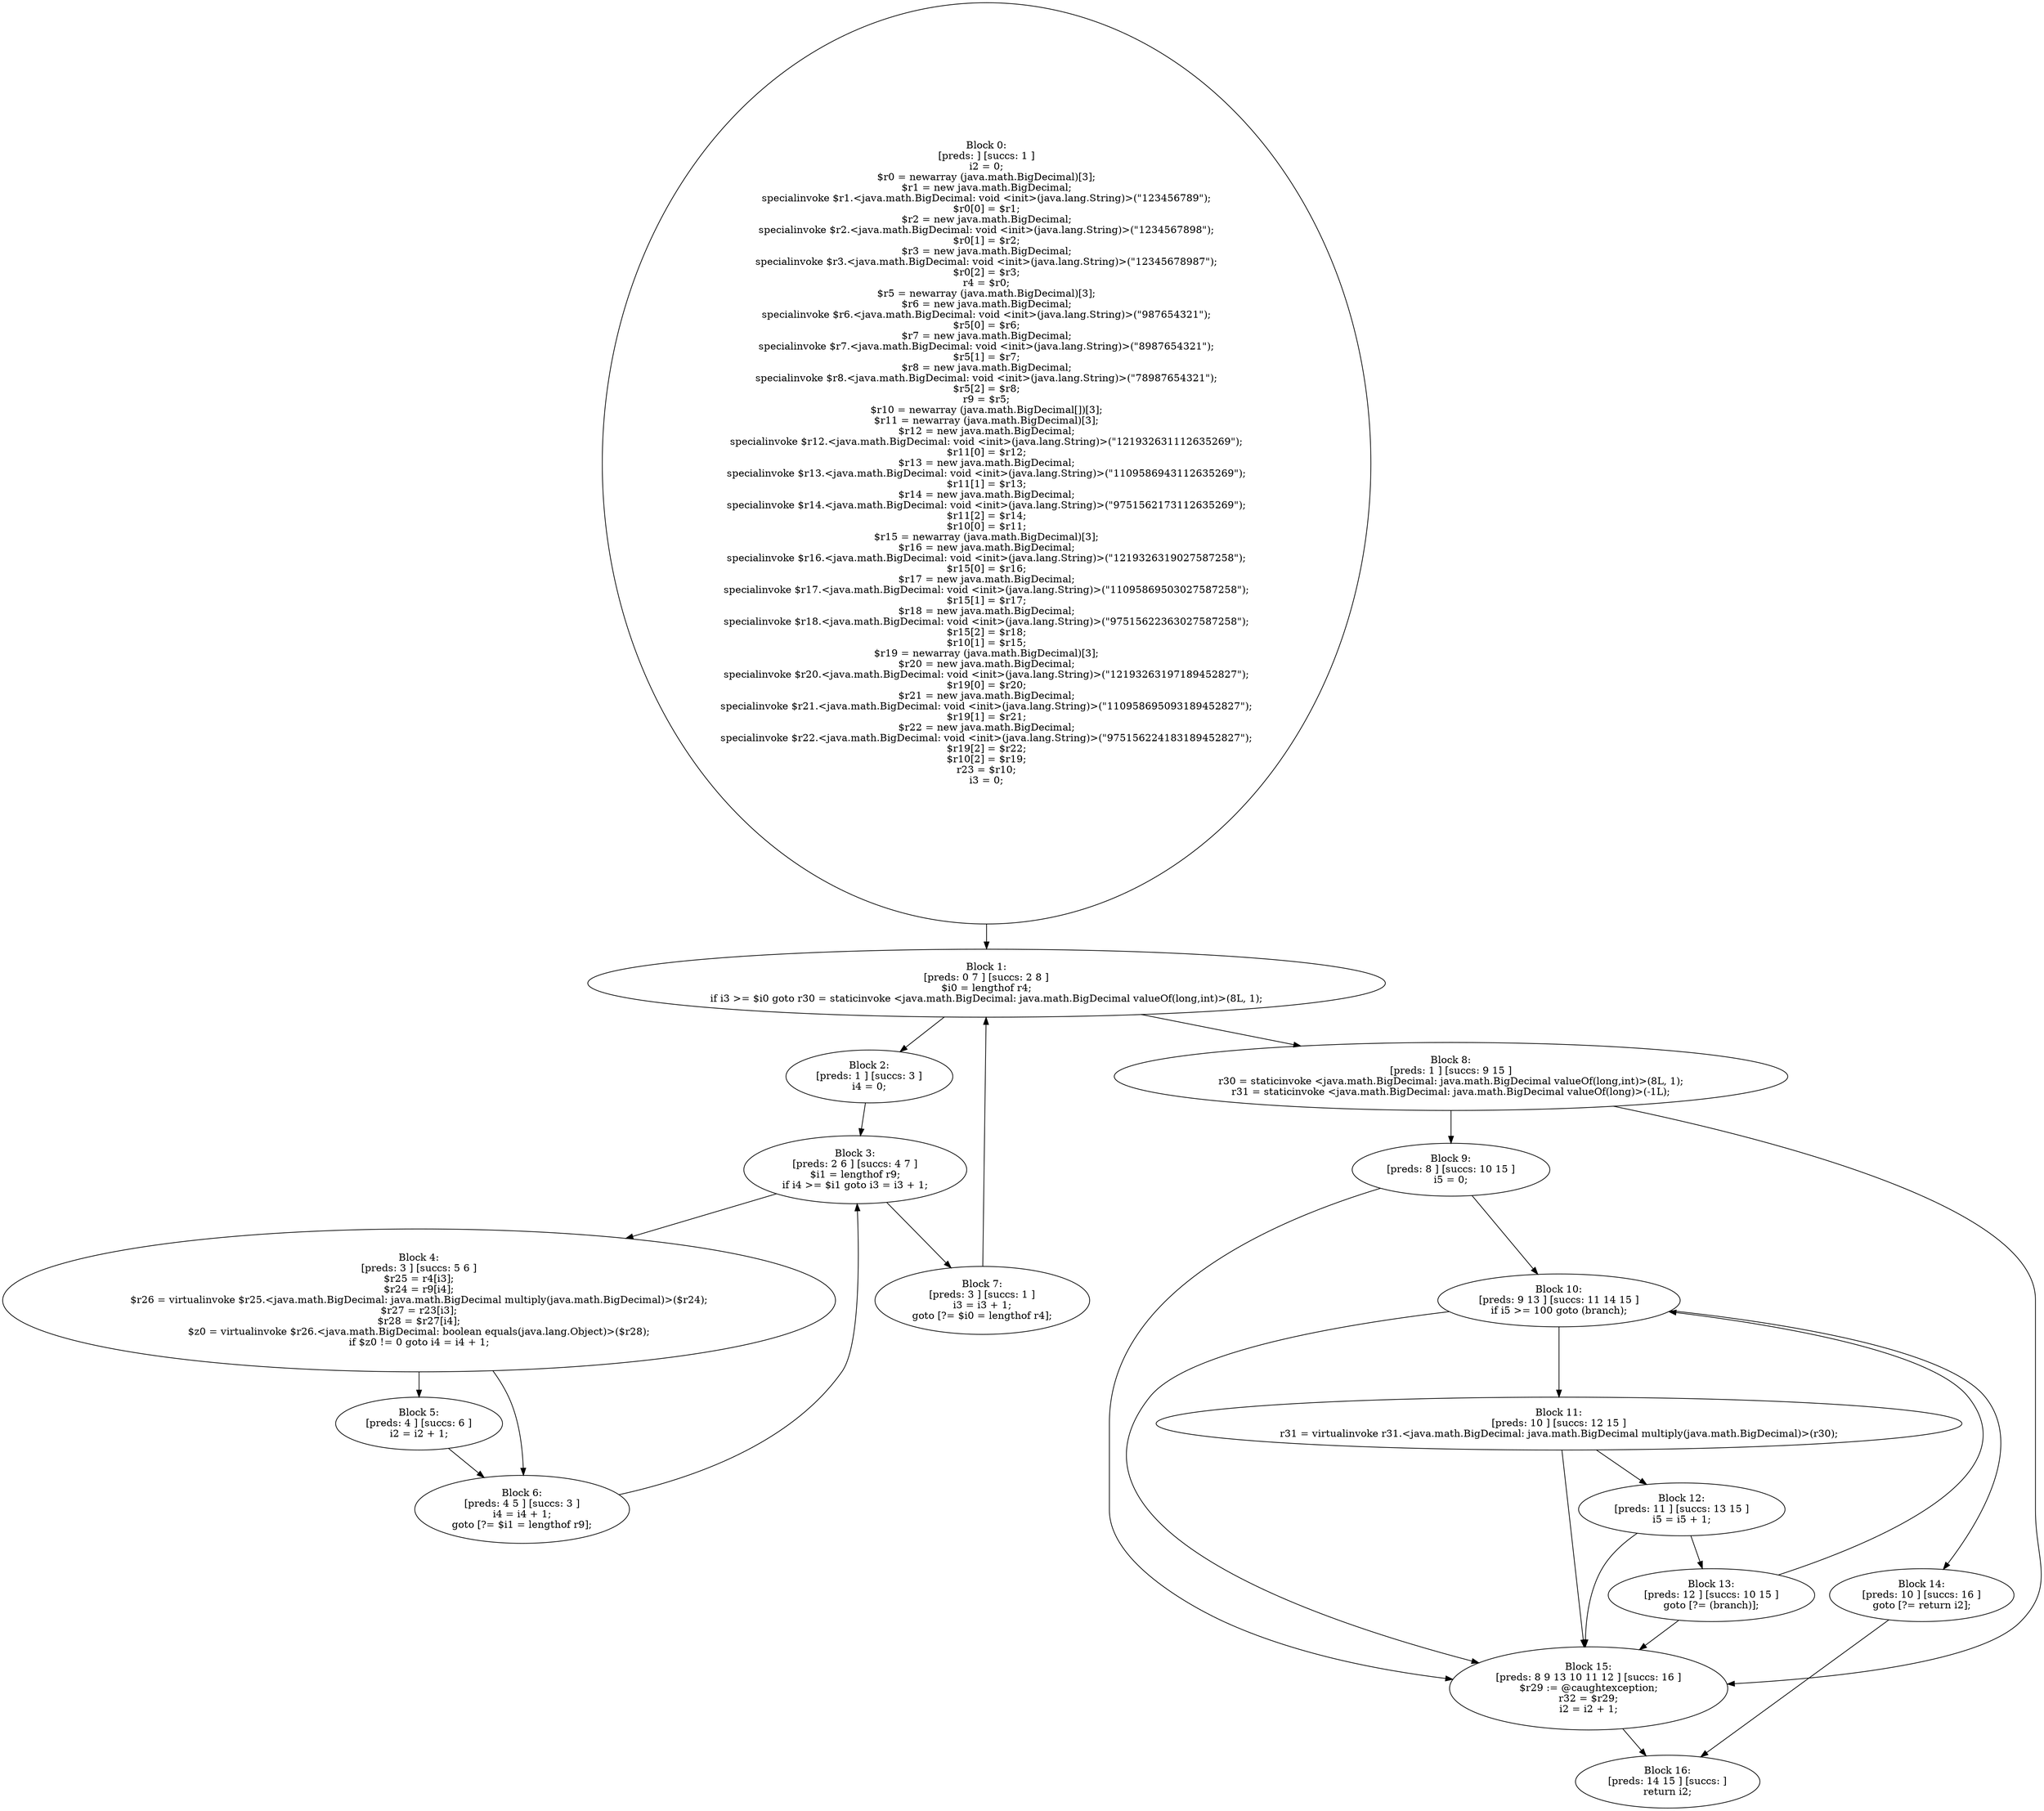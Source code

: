 digraph "unitGraph" {
    "Block 0:
[preds: ] [succs: 1 ]
i2 = 0;
$r0 = newarray (java.math.BigDecimal)[3];
$r1 = new java.math.BigDecimal;
specialinvoke $r1.<java.math.BigDecimal: void <init>(java.lang.String)>(\"123456789\");
$r0[0] = $r1;
$r2 = new java.math.BigDecimal;
specialinvoke $r2.<java.math.BigDecimal: void <init>(java.lang.String)>(\"1234567898\");
$r0[1] = $r2;
$r3 = new java.math.BigDecimal;
specialinvoke $r3.<java.math.BigDecimal: void <init>(java.lang.String)>(\"12345678987\");
$r0[2] = $r3;
r4 = $r0;
$r5 = newarray (java.math.BigDecimal)[3];
$r6 = new java.math.BigDecimal;
specialinvoke $r6.<java.math.BigDecimal: void <init>(java.lang.String)>(\"987654321\");
$r5[0] = $r6;
$r7 = new java.math.BigDecimal;
specialinvoke $r7.<java.math.BigDecimal: void <init>(java.lang.String)>(\"8987654321\");
$r5[1] = $r7;
$r8 = new java.math.BigDecimal;
specialinvoke $r8.<java.math.BigDecimal: void <init>(java.lang.String)>(\"78987654321\");
$r5[2] = $r8;
r9 = $r5;
$r10 = newarray (java.math.BigDecimal[])[3];
$r11 = newarray (java.math.BigDecimal)[3];
$r12 = new java.math.BigDecimal;
specialinvoke $r12.<java.math.BigDecimal: void <init>(java.lang.String)>(\"121932631112635269\");
$r11[0] = $r12;
$r13 = new java.math.BigDecimal;
specialinvoke $r13.<java.math.BigDecimal: void <init>(java.lang.String)>(\"1109586943112635269\");
$r11[1] = $r13;
$r14 = new java.math.BigDecimal;
specialinvoke $r14.<java.math.BigDecimal: void <init>(java.lang.String)>(\"9751562173112635269\");
$r11[2] = $r14;
$r10[0] = $r11;
$r15 = newarray (java.math.BigDecimal)[3];
$r16 = new java.math.BigDecimal;
specialinvoke $r16.<java.math.BigDecimal: void <init>(java.lang.String)>(\"1219326319027587258\");
$r15[0] = $r16;
$r17 = new java.math.BigDecimal;
specialinvoke $r17.<java.math.BigDecimal: void <init>(java.lang.String)>(\"11095869503027587258\");
$r15[1] = $r17;
$r18 = new java.math.BigDecimal;
specialinvoke $r18.<java.math.BigDecimal: void <init>(java.lang.String)>(\"97515622363027587258\");
$r15[2] = $r18;
$r10[1] = $r15;
$r19 = newarray (java.math.BigDecimal)[3];
$r20 = new java.math.BigDecimal;
specialinvoke $r20.<java.math.BigDecimal: void <init>(java.lang.String)>(\"12193263197189452827\");
$r19[0] = $r20;
$r21 = new java.math.BigDecimal;
specialinvoke $r21.<java.math.BigDecimal: void <init>(java.lang.String)>(\"110958695093189452827\");
$r19[1] = $r21;
$r22 = new java.math.BigDecimal;
specialinvoke $r22.<java.math.BigDecimal: void <init>(java.lang.String)>(\"975156224183189452827\");
$r19[2] = $r22;
$r10[2] = $r19;
r23 = $r10;
i3 = 0;
"
    "Block 1:
[preds: 0 7 ] [succs: 2 8 ]
$i0 = lengthof r4;
if i3 >= $i0 goto r30 = staticinvoke <java.math.BigDecimal: java.math.BigDecimal valueOf(long,int)>(8L, 1);
"
    "Block 2:
[preds: 1 ] [succs: 3 ]
i4 = 0;
"
    "Block 3:
[preds: 2 6 ] [succs: 4 7 ]
$i1 = lengthof r9;
if i4 >= $i1 goto i3 = i3 + 1;
"
    "Block 4:
[preds: 3 ] [succs: 5 6 ]
$r25 = r4[i3];
$r24 = r9[i4];
$r26 = virtualinvoke $r25.<java.math.BigDecimal: java.math.BigDecimal multiply(java.math.BigDecimal)>($r24);
$r27 = r23[i3];
$r28 = $r27[i4];
$z0 = virtualinvoke $r26.<java.math.BigDecimal: boolean equals(java.lang.Object)>($r28);
if $z0 != 0 goto i4 = i4 + 1;
"
    "Block 5:
[preds: 4 ] [succs: 6 ]
i2 = i2 + 1;
"
    "Block 6:
[preds: 4 5 ] [succs: 3 ]
i4 = i4 + 1;
goto [?= $i1 = lengthof r9];
"
    "Block 7:
[preds: 3 ] [succs: 1 ]
i3 = i3 + 1;
goto [?= $i0 = lengthof r4];
"
    "Block 8:
[preds: 1 ] [succs: 9 15 ]
r30 = staticinvoke <java.math.BigDecimal: java.math.BigDecimal valueOf(long,int)>(8L, 1);
r31 = staticinvoke <java.math.BigDecimal: java.math.BigDecimal valueOf(long)>(-1L);
"
    "Block 9:
[preds: 8 ] [succs: 10 15 ]
i5 = 0;
"
    "Block 10:
[preds: 9 13 ] [succs: 11 14 15 ]
if i5 >= 100 goto (branch);
"
    "Block 11:
[preds: 10 ] [succs: 12 15 ]
r31 = virtualinvoke r31.<java.math.BigDecimal: java.math.BigDecimal multiply(java.math.BigDecimal)>(r30);
"
    "Block 12:
[preds: 11 ] [succs: 13 15 ]
i5 = i5 + 1;
"
    "Block 13:
[preds: 12 ] [succs: 10 15 ]
goto [?= (branch)];
"
    "Block 14:
[preds: 10 ] [succs: 16 ]
goto [?= return i2];
"
    "Block 15:
[preds: 8 9 13 10 11 12 ] [succs: 16 ]
$r29 := @caughtexception;
r32 = $r29;
i2 = i2 + 1;
"
    "Block 16:
[preds: 14 15 ] [succs: ]
return i2;
"
    "Block 0:
[preds: ] [succs: 1 ]
i2 = 0;
$r0 = newarray (java.math.BigDecimal)[3];
$r1 = new java.math.BigDecimal;
specialinvoke $r1.<java.math.BigDecimal: void <init>(java.lang.String)>(\"123456789\");
$r0[0] = $r1;
$r2 = new java.math.BigDecimal;
specialinvoke $r2.<java.math.BigDecimal: void <init>(java.lang.String)>(\"1234567898\");
$r0[1] = $r2;
$r3 = new java.math.BigDecimal;
specialinvoke $r3.<java.math.BigDecimal: void <init>(java.lang.String)>(\"12345678987\");
$r0[2] = $r3;
r4 = $r0;
$r5 = newarray (java.math.BigDecimal)[3];
$r6 = new java.math.BigDecimal;
specialinvoke $r6.<java.math.BigDecimal: void <init>(java.lang.String)>(\"987654321\");
$r5[0] = $r6;
$r7 = new java.math.BigDecimal;
specialinvoke $r7.<java.math.BigDecimal: void <init>(java.lang.String)>(\"8987654321\");
$r5[1] = $r7;
$r8 = new java.math.BigDecimal;
specialinvoke $r8.<java.math.BigDecimal: void <init>(java.lang.String)>(\"78987654321\");
$r5[2] = $r8;
r9 = $r5;
$r10 = newarray (java.math.BigDecimal[])[3];
$r11 = newarray (java.math.BigDecimal)[3];
$r12 = new java.math.BigDecimal;
specialinvoke $r12.<java.math.BigDecimal: void <init>(java.lang.String)>(\"121932631112635269\");
$r11[0] = $r12;
$r13 = new java.math.BigDecimal;
specialinvoke $r13.<java.math.BigDecimal: void <init>(java.lang.String)>(\"1109586943112635269\");
$r11[1] = $r13;
$r14 = new java.math.BigDecimal;
specialinvoke $r14.<java.math.BigDecimal: void <init>(java.lang.String)>(\"9751562173112635269\");
$r11[2] = $r14;
$r10[0] = $r11;
$r15 = newarray (java.math.BigDecimal)[3];
$r16 = new java.math.BigDecimal;
specialinvoke $r16.<java.math.BigDecimal: void <init>(java.lang.String)>(\"1219326319027587258\");
$r15[0] = $r16;
$r17 = new java.math.BigDecimal;
specialinvoke $r17.<java.math.BigDecimal: void <init>(java.lang.String)>(\"11095869503027587258\");
$r15[1] = $r17;
$r18 = new java.math.BigDecimal;
specialinvoke $r18.<java.math.BigDecimal: void <init>(java.lang.String)>(\"97515622363027587258\");
$r15[2] = $r18;
$r10[1] = $r15;
$r19 = newarray (java.math.BigDecimal)[3];
$r20 = new java.math.BigDecimal;
specialinvoke $r20.<java.math.BigDecimal: void <init>(java.lang.String)>(\"12193263197189452827\");
$r19[0] = $r20;
$r21 = new java.math.BigDecimal;
specialinvoke $r21.<java.math.BigDecimal: void <init>(java.lang.String)>(\"110958695093189452827\");
$r19[1] = $r21;
$r22 = new java.math.BigDecimal;
specialinvoke $r22.<java.math.BigDecimal: void <init>(java.lang.String)>(\"975156224183189452827\");
$r19[2] = $r22;
$r10[2] = $r19;
r23 = $r10;
i3 = 0;
"->"Block 1:
[preds: 0 7 ] [succs: 2 8 ]
$i0 = lengthof r4;
if i3 >= $i0 goto r30 = staticinvoke <java.math.BigDecimal: java.math.BigDecimal valueOf(long,int)>(8L, 1);
";
    "Block 1:
[preds: 0 7 ] [succs: 2 8 ]
$i0 = lengthof r4;
if i3 >= $i0 goto r30 = staticinvoke <java.math.BigDecimal: java.math.BigDecimal valueOf(long,int)>(8L, 1);
"->"Block 2:
[preds: 1 ] [succs: 3 ]
i4 = 0;
";
    "Block 1:
[preds: 0 7 ] [succs: 2 8 ]
$i0 = lengthof r4;
if i3 >= $i0 goto r30 = staticinvoke <java.math.BigDecimal: java.math.BigDecimal valueOf(long,int)>(8L, 1);
"->"Block 8:
[preds: 1 ] [succs: 9 15 ]
r30 = staticinvoke <java.math.BigDecimal: java.math.BigDecimal valueOf(long,int)>(8L, 1);
r31 = staticinvoke <java.math.BigDecimal: java.math.BigDecimal valueOf(long)>(-1L);
";
    "Block 2:
[preds: 1 ] [succs: 3 ]
i4 = 0;
"->"Block 3:
[preds: 2 6 ] [succs: 4 7 ]
$i1 = lengthof r9;
if i4 >= $i1 goto i3 = i3 + 1;
";
    "Block 3:
[preds: 2 6 ] [succs: 4 7 ]
$i1 = lengthof r9;
if i4 >= $i1 goto i3 = i3 + 1;
"->"Block 4:
[preds: 3 ] [succs: 5 6 ]
$r25 = r4[i3];
$r24 = r9[i4];
$r26 = virtualinvoke $r25.<java.math.BigDecimal: java.math.BigDecimal multiply(java.math.BigDecimal)>($r24);
$r27 = r23[i3];
$r28 = $r27[i4];
$z0 = virtualinvoke $r26.<java.math.BigDecimal: boolean equals(java.lang.Object)>($r28);
if $z0 != 0 goto i4 = i4 + 1;
";
    "Block 3:
[preds: 2 6 ] [succs: 4 7 ]
$i1 = lengthof r9;
if i4 >= $i1 goto i3 = i3 + 1;
"->"Block 7:
[preds: 3 ] [succs: 1 ]
i3 = i3 + 1;
goto [?= $i0 = lengthof r4];
";
    "Block 4:
[preds: 3 ] [succs: 5 6 ]
$r25 = r4[i3];
$r24 = r9[i4];
$r26 = virtualinvoke $r25.<java.math.BigDecimal: java.math.BigDecimal multiply(java.math.BigDecimal)>($r24);
$r27 = r23[i3];
$r28 = $r27[i4];
$z0 = virtualinvoke $r26.<java.math.BigDecimal: boolean equals(java.lang.Object)>($r28);
if $z0 != 0 goto i4 = i4 + 1;
"->"Block 5:
[preds: 4 ] [succs: 6 ]
i2 = i2 + 1;
";
    "Block 4:
[preds: 3 ] [succs: 5 6 ]
$r25 = r4[i3];
$r24 = r9[i4];
$r26 = virtualinvoke $r25.<java.math.BigDecimal: java.math.BigDecimal multiply(java.math.BigDecimal)>($r24);
$r27 = r23[i3];
$r28 = $r27[i4];
$z0 = virtualinvoke $r26.<java.math.BigDecimal: boolean equals(java.lang.Object)>($r28);
if $z0 != 0 goto i4 = i4 + 1;
"->"Block 6:
[preds: 4 5 ] [succs: 3 ]
i4 = i4 + 1;
goto [?= $i1 = lengthof r9];
";
    "Block 5:
[preds: 4 ] [succs: 6 ]
i2 = i2 + 1;
"->"Block 6:
[preds: 4 5 ] [succs: 3 ]
i4 = i4 + 1;
goto [?= $i1 = lengthof r9];
";
    "Block 6:
[preds: 4 5 ] [succs: 3 ]
i4 = i4 + 1;
goto [?= $i1 = lengthof r9];
"->"Block 3:
[preds: 2 6 ] [succs: 4 7 ]
$i1 = lengthof r9;
if i4 >= $i1 goto i3 = i3 + 1;
";
    "Block 7:
[preds: 3 ] [succs: 1 ]
i3 = i3 + 1;
goto [?= $i0 = lengthof r4];
"->"Block 1:
[preds: 0 7 ] [succs: 2 8 ]
$i0 = lengthof r4;
if i3 >= $i0 goto r30 = staticinvoke <java.math.BigDecimal: java.math.BigDecimal valueOf(long,int)>(8L, 1);
";
    "Block 8:
[preds: 1 ] [succs: 9 15 ]
r30 = staticinvoke <java.math.BigDecimal: java.math.BigDecimal valueOf(long,int)>(8L, 1);
r31 = staticinvoke <java.math.BigDecimal: java.math.BigDecimal valueOf(long)>(-1L);
"->"Block 9:
[preds: 8 ] [succs: 10 15 ]
i5 = 0;
";
    "Block 8:
[preds: 1 ] [succs: 9 15 ]
r30 = staticinvoke <java.math.BigDecimal: java.math.BigDecimal valueOf(long,int)>(8L, 1);
r31 = staticinvoke <java.math.BigDecimal: java.math.BigDecimal valueOf(long)>(-1L);
"->"Block 15:
[preds: 8 9 13 10 11 12 ] [succs: 16 ]
$r29 := @caughtexception;
r32 = $r29;
i2 = i2 + 1;
";
    "Block 9:
[preds: 8 ] [succs: 10 15 ]
i5 = 0;
"->"Block 10:
[preds: 9 13 ] [succs: 11 14 15 ]
if i5 >= 100 goto (branch);
";
    "Block 9:
[preds: 8 ] [succs: 10 15 ]
i5 = 0;
"->"Block 15:
[preds: 8 9 13 10 11 12 ] [succs: 16 ]
$r29 := @caughtexception;
r32 = $r29;
i2 = i2 + 1;
";
    "Block 10:
[preds: 9 13 ] [succs: 11 14 15 ]
if i5 >= 100 goto (branch);
"->"Block 11:
[preds: 10 ] [succs: 12 15 ]
r31 = virtualinvoke r31.<java.math.BigDecimal: java.math.BigDecimal multiply(java.math.BigDecimal)>(r30);
";
    "Block 10:
[preds: 9 13 ] [succs: 11 14 15 ]
if i5 >= 100 goto (branch);
"->"Block 14:
[preds: 10 ] [succs: 16 ]
goto [?= return i2];
";
    "Block 10:
[preds: 9 13 ] [succs: 11 14 15 ]
if i5 >= 100 goto (branch);
"->"Block 15:
[preds: 8 9 13 10 11 12 ] [succs: 16 ]
$r29 := @caughtexception;
r32 = $r29;
i2 = i2 + 1;
";
    "Block 11:
[preds: 10 ] [succs: 12 15 ]
r31 = virtualinvoke r31.<java.math.BigDecimal: java.math.BigDecimal multiply(java.math.BigDecimal)>(r30);
"->"Block 12:
[preds: 11 ] [succs: 13 15 ]
i5 = i5 + 1;
";
    "Block 11:
[preds: 10 ] [succs: 12 15 ]
r31 = virtualinvoke r31.<java.math.BigDecimal: java.math.BigDecimal multiply(java.math.BigDecimal)>(r30);
"->"Block 15:
[preds: 8 9 13 10 11 12 ] [succs: 16 ]
$r29 := @caughtexception;
r32 = $r29;
i2 = i2 + 1;
";
    "Block 12:
[preds: 11 ] [succs: 13 15 ]
i5 = i5 + 1;
"->"Block 13:
[preds: 12 ] [succs: 10 15 ]
goto [?= (branch)];
";
    "Block 12:
[preds: 11 ] [succs: 13 15 ]
i5 = i5 + 1;
"->"Block 15:
[preds: 8 9 13 10 11 12 ] [succs: 16 ]
$r29 := @caughtexception;
r32 = $r29;
i2 = i2 + 1;
";
    "Block 13:
[preds: 12 ] [succs: 10 15 ]
goto [?= (branch)];
"->"Block 10:
[preds: 9 13 ] [succs: 11 14 15 ]
if i5 >= 100 goto (branch);
";
    "Block 13:
[preds: 12 ] [succs: 10 15 ]
goto [?= (branch)];
"->"Block 15:
[preds: 8 9 13 10 11 12 ] [succs: 16 ]
$r29 := @caughtexception;
r32 = $r29;
i2 = i2 + 1;
";
    "Block 14:
[preds: 10 ] [succs: 16 ]
goto [?= return i2];
"->"Block 16:
[preds: 14 15 ] [succs: ]
return i2;
";
    "Block 15:
[preds: 8 9 13 10 11 12 ] [succs: 16 ]
$r29 := @caughtexception;
r32 = $r29;
i2 = i2 + 1;
"->"Block 16:
[preds: 14 15 ] [succs: ]
return i2;
";
}
